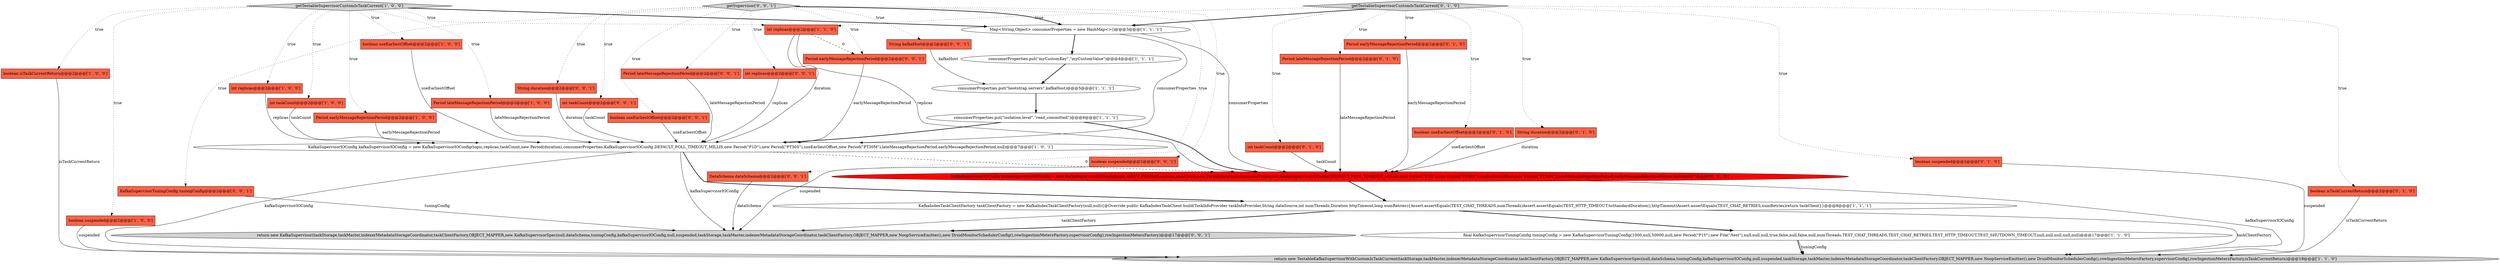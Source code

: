digraph {
20 [style = filled, label = "Period earlyMessageRejectionPeriod@@@2@@@['0', '1', '0']", fillcolor = tomato, shape = box image = "AAA0AAABBB2BBB"];
12 [style = filled, label = "Period lateMessageRejectionPeriod@@@2@@@['1', '0', '0']", fillcolor = tomato, shape = box image = "AAA0AAABBB1BBB"];
22 [style = filled, label = "boolean useEarliestOffset@@@2@@@['0', '1', '0']", fillcolor = tomato, shape = box image = "AAA0AAABBB2BBB"];
37 [style = filled, label = "Period earlyMessageRejectionPeriod@@@2@@@['0', '0', '1']", fillcolor = tomato, shape = box image = "AAA0AAABBB3BBB"];
9 [style = filled, label = "consumerProperties.put(\"myCustomKey\",\"myCustomValue\")@@@4@@@['1', '1', '1']", fillcolor = white, shape = ellipse image = "AAA0AAABBB1BBB"];
17 [style = filled, label = "String duration@@@2@@@['0', '1', '0']", fillcolor = tomato, shape = box image = "AAA0AAABBB2BBB"];
33 [style = filled, label = "return new KafkaSupervisor(taskStorage,taskMaster,indexerMetadataStorageCoordinator,taskClientFactory,OBJECT_MAPPER,new KafkaSupervisorSpec(null,dataSchema,tuningConfig,kafkaSupervisorIOConfig,null,suspended,taskStorage,taskMaster,indexerMetadataStorageCoordinator,taskClientFactory,OBJECT_MAPPER,new NoopServiceEmitter(),new DruidMonitorSchedulerConfig(),rowIngestionMetersFactory,supervisorConfig),rowIngestionMetersFactory)@@@17@@@['0', '0', '1']", fillcolor = lightgray, shape = ellipse image = "AAA0AAABBB3BBB"];
7 [style = filled, label = "boolean useEarliestOffset@@@2@@@['1', '0', '0']", fillcolor = tomato, shape = box image = "AAA0AAABBB1BBB"];
8 [style = filled, label = "boolean isTaskCurrentReturn@@@2@@@['1', '0', '0']", fillcolor = tomato, shape = box image = "AAA0AAABBB1BBB"];
16 [style = filled, label = "int replicas@@@2@@@['1', '1', '0']", fillcolor = tomato, shape = box image = "AAA0AAABBB1BBB"];
30 [style = filled, label = "int replicas@@@2@@@['0', '0', '1']", fillcolor = tomato, shape = box image = "AAA0AAABBB3BBB"];
1 [style = filled, label = "KafkaSupervisorIOConfig kafkaSupervisorIOConfig = new KafkaSupervisorIOConfig(topic,replicas,taskCount,new Period(duration),consumerProperties,KafkaSupervisorIOConfig.DEFAULT_POLL_TIMEOUT_MILLIS,new Period(\"P1D\"),new Period(\"PT30S\"),useEarliestOffset,new Period(\"PT30M\"),lateMessageRejectionPeriod,earlyMessageRejectionPeriod,null)@@@7@@@['1', '0', '1']", fillcolor = white, shape = ellipse image = "AAA0AAABBB1BBB"];
34 [style = filled, label = "String duration@@@2@@@['0', '0', '1']", fillcolor = tomato, shape = box image = "AAA0AAABBB3BBB"];
10 [style = filled, label = "int replicas@@@2@@@['1', '0', '0']", fillcolor = tomato, shape = box image = "AAA0AAABBB1BBB"];
4 [style = filled, label = "final KafkaSupervisorTuningConfig tuningConfig = new KafkaSupervisorTuningConfig(1000,null,50000,null,new Period(\"P1Y\"),new File(\"/test\"),null,null,null,true,false,null,false,null,numThreads,TEST_CHAT_THREADS,TEST_CHAT_RETRIES,TEST_HTTP_TIMEOUT,TEST_SHUTDOWN_TIMEOUT,null,null,null,null,null)@@@17@@@['1', '1', '0']", fillcolor = white, shape = ellipse image = "AAA0AAABBB1BBB"];
5 [style = filled, label = "int taskCount@@@2@@@['1', '0', '0']", fillcolor = tomato, shape = box image = "AAA0AAABBB1BBB"];
3 [style = filled, label = "consumerProperties.put(\"isolation.level\",\"read_committed\")@@@6@@@['1', '1', '1']", fillcolor = white, shape = ellipse image = "AAA0AAABBB1BBB"];
29 [style = filled, label = "int taskCount@@@2@@@['0', '0', '1']", fillcolor = tomato, shape = box image = "AAA0AAABBB3BBB"];
15 [style = filled, label = "consumerProperties.put(\"bootstrap.servers\",kafkaHost)@@@5@@@['1', '1', '1']", fillcolor = white, shape = ellipse image = "AAA0AAABBB1BBB"];
0 [style = filled, label = "getTestableSupervisorCustomIsTaskCurrent['1', '0', '0']", fillcolor = lightgray, shape = diamond image = "AAA0AAABBB1BBB"];
18 [style = filled, label = "KafkaSupervisorIOConfig kafkaSupervisorIOConfig = new KafkaSupervisorIOConfig(topic,INPUT_FORMAT,replicas,taskCount,new Period(duration),consumerProperties,KafkaSupervisorIOConfig.DEFAULT_POLL_TIMEOUT_MILLIS,new Period(\"P1D\"),new Period(\"PT30S\"),useEarliestOffset,new Period(\"PT30M\"),lateMessageRejectionPeriod,earlyMessageRejectionPeriod,null)@@@7@@@['0', '1', '0']", fillcolor = red, shape = ellipse image = "AAA1AAABBB2BBB"];
14 [style = filled, label = "KafkaIndexTaskClientFactory taskClientFactory = new KafkaIndexTaskClientFactory(null,null){@Override public KafkaIndexTaskClient build(TaskInfoProvider taskInfoProvider,String dataSource,int numThreads,Duration httpTimeout,long numRetries){Assert.assertEquals(TEST_CHAT_THREADS,numThreads)Assert.assertEquals(TEST_HTTP_TIMEOUT.toStandardDuration(),httpTimeout)Assert.assertEquals(TEST_CHAT_RETRIES,numRetries)return taskClient}}@@@8@@@['1', '1', '1']", fillcolor = white, shape = ellipse image = "AAA0AAABBB1BBB"];
35 [style = filled, label = "getSupervisor['0', '0', '1']", fillcolor = lightgray, shape = diamond image = "AAA0AAABBB3BBB"];
26 [style = filled, label = "boolean useEarliestOffset@@@2@@@['0', '0', '1']", fillcolor = tomato, shape = box image = "AAA0AAABBB3BBB"];
11 [style = filled, label = "Map<String,Object> consumerProperties = new HashMap<>()@@@3@@@['1', '1', '1']", fillcolor = white, shape = ellipse image = "AAA0AAABBB1BBB"];
31 [style = filled, label = "String kafkaHost@@@2@@@['0', '0', '1']", fillcolor = tomato, shape = box image = "AAA0AAABBB3BBB"];
21 [style = filled, label = "getTestableSupervisorCustomIsTaskCurrent['0', '1', '0']", fillcolor = lightgray, shape = diamond image = "AAA0AAABBB2BBB"];
23 [style = filled, label = "int taskCount@@@2@@@['0', '1', '0']", fillcolor = tomato, shape = box image = "AAA0AAABBB2BBB"];
36 [style = filled, label = "boolean suspended@@@2@@@['0', '0', '1']", fillcolor = tomato, shape = box image = "AAA0AAABBB3BBB"];
6 [style = filled, label = "boolean suspended@@@2@@@['1', '0', '0']", fillcolor = tomato, shape = box image = "AAA0AAABBB1BBB"];
13 [style = filled, label = "Period earlyMessageRejectionPeriod@@@2@@@['1', '0', '0']", fillcolor = tomato, shape = box image = "AAA0AAABBB1BBB"];
19 [style = filled, label = "boolean suspended@@@2@@@['0', '1', '0']", fillcolor = tomato, shape = box image = "AAA0AAABBB2BBB"];
27 [style = filled, label = "Period lateMessageRejectionPeriod@@@2@@@['0', '0', '1']", fillcolor = tomato, shape = box image = "AAA0AAABBB3BBB"];
24 [style = filled, label = "Period lateMessageRejectionPeriod@@@2@@@['0', '1', '0']", fillcolor = tomato, shape = box image = "AAA0AAABBB2BBB"];
32 [style = filled, label = "DataSchema dataSchema@@@2@@@['0', '0', '1']", fillcolor = tomato, shape = box image = "AAA0AAABBB3BBB"];
25 [style = filled, label = "boolean isTaskCurrentReturn@@@2@@@['0', '1', '0']", fillcolor = tomato, shape = box image = "AAA0AAABBB2BBB"];
28 [style = filled, label = "KafkaSupervisorTuningConfig tuningConfig@@@2@@@['0', '0', '1']", fillcolor = tomato, shape = box image = "AAA0AAABBB3BBB"];
2 [style = filled, label = "return new TestableKafkaSupervisorWithCustomIsTaskCurrent(taskStorage,taskMaster,indexerMetadataStorageCoordinator,taskClientFactory,OBJECT_MAPPER,new KafkaSupervisorSpec(null,dataSchema,tuningConfig,kafkaSupervisorIOConfig,null,suspended,taskStorage,taskMaster,indexerMetadataStorageCoordinator,taskClientFactory,OBJECT_MAPPER,new NoopServiceEmitter(),new DruidMonitorSchedulerConfig(),rowIngestionMetersFactory,supervisorConfig),rowIngestionMetersFactory,isTaskCurrentReturn)@@@18@@@['1', '1', '0']", fillcolor = lightgray, shape = ellipse image = "AAA0AAABBB1BBB"];
35->29 [style = dotted, label="true"];
0->12 [style = dotted, label="true"];
10->1 [style = solid, label="replicas"];
0->5 [style = dotted, label="true"];
30->1 [style = solid, label="replicas"];
0->13 [style = dotted, label="true"];
36->33 [style = solid, label="suspended"];
3->1 [style = bold, label=""];
21->20 [style = dotted, label="true"];
16->37 [style = dashed, label="0"];
0->10 [style = dotted, label="true"];
8->2 [style = solid, label="isTaskCurrentReturn"];
35->36 [style = dotted, label="true"];
12->1 [style = solid, label="lateMessageRejectionPeriod"];
26->1 [style = solid, label="useEarliestOffset"];
31->15 [style = solid, label="kafkaHost"];
27->1 [style = solid, label="lateMessageRejectionPeriod"];
35->26 [style = dotted, label="true"];
0->11 [style = bold, label=""];
21->22 [style = dotted, label="true"];
16->18 [style = solid, label="replicas"];
21->17 [style = dotted, label="true"];
1->18 [style = dashed, label="0"];
4->2 [style = bold, label=""];
29->1 [style = solid, label="taskCount"];
25->2 [style = solid, label="isTaskCurrentReturn"];
11->9 [style = bold, label=""];
17->18 [style = solid, label="duration"];
15->3 [style = bold, label=""];
32->33 [style = solid, label="dataSchema"];
0->6 [style = dotted, label="true"];
35->30 [style = dotted, label="true"];
37->1 [style = solid, label="earlyMessageRejectionPeriod"];
14->33 [style = bold, label=""];
35->31 [style = dotted, label="true"];
4->2 [style = solid, label="tuningConfig"];
3->18 [style = bold, label=""];
0->8 [style = dotted, label="true"];
21->25 [style = dotted, label="true"];
35->27 [style = dotted, label="true"];
14->33 [style = solid, label="taskClientFactory"];
14->4 [style = bold, label=""];
21->24 [style = dotted, label="true"];
21->11 [style = bold, label=""];
16->1 [style = solid, label="duration"];
9->15 [style = bold, label=""];
6->2 [style = solid, label="suspended"];
19->2 [style = solid, label="suspended"];
21->23 [style = dotted, label="true"];
21->19 [style = dotted, label="true"];
1->2 [style = solid, label="kafkaSupervisorIOConfig"];
11->1 [style = solid, label="consumerProperties"];
18->2 [style = solid, label="kafkaSupervisorIOConfig"];
28->33 [style = solid, label="tuningConfig"];
13->1 [style = solid, label="earlyMessageRejectionPeriod"];
1->33 [style = solid, label="kafkaSupervisorIOConfig"];
35->34 [style = dotted, label="true"];
35->28 [style = dotted, label="true"];
7->1 [style = solid, label="useEarliestOffset"];
1->14 [style = bold, label=""];
5->1 [style = solid, label="taskCount"];
11->18 [style = solid, label="consumerProperties"];
34->1 [style = solid, label="duration"];
0->16 [style = dotted, label="true"];
21->16 [style = dotted, label="true"];
35->37 [style = dotted, label="true"];
23->18 [style = solid, label="taskCount"];
14->2 [style = solid, label="taskClientFactory"];
24->18 [style = solid, label="lateMessageRejectionPeriod"];
22->18 [style = solid, label="useEarliestOffset"];
18->14 [style = bold, label=""];
0->7 [style = dotted, label="true"];
20->18 [style = solid, label="earlyMessageRejectionPeriod"];
35->11 [style = bold, label=""];
35->32 [style = dotted, label="true"];
}
